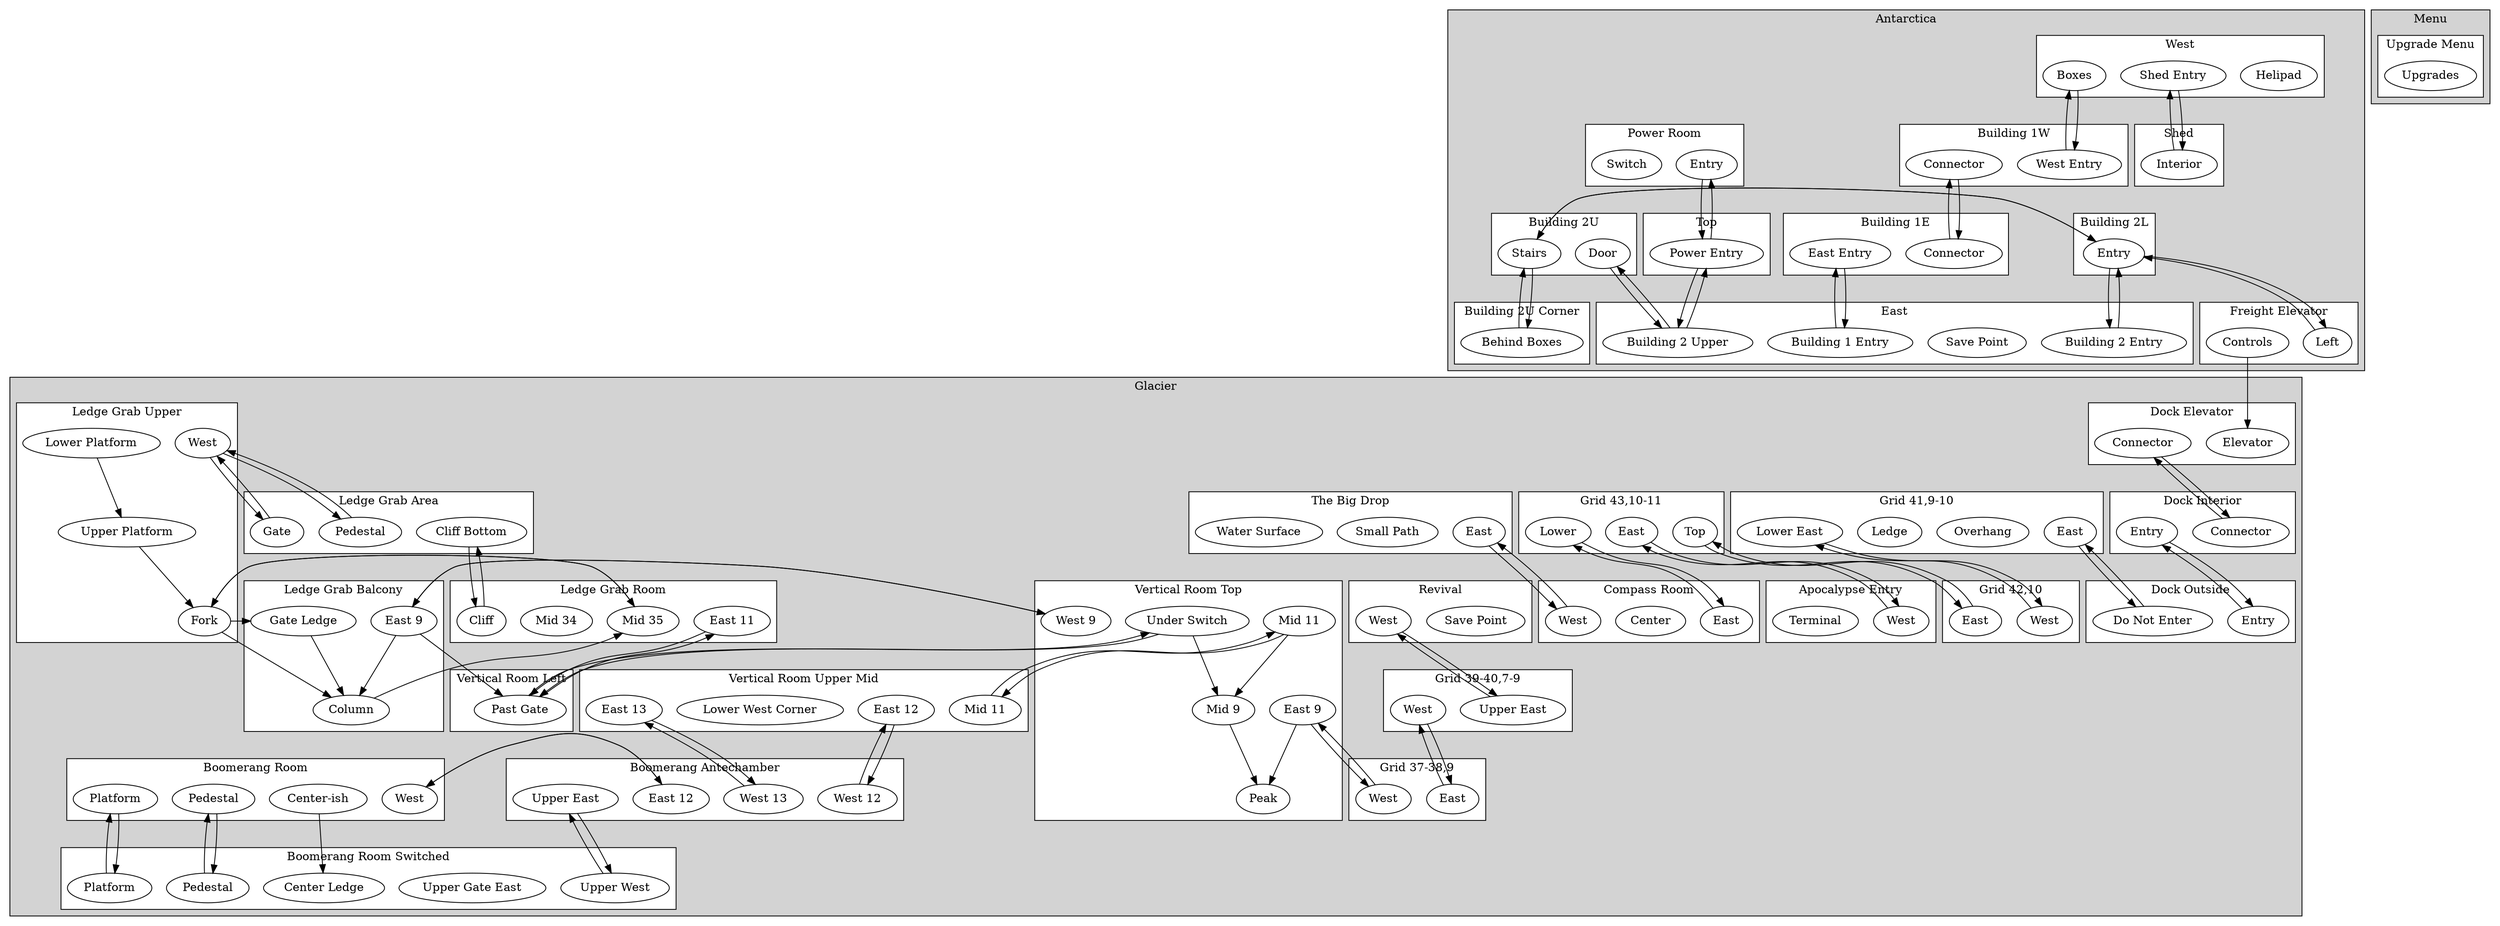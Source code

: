 digraph AxiomVerge2 {
    ranksep=1.0;
    subgraph cluster_Antarctica {
        subgraph cluster_Antarctica__West {
            Antarctica__West__Helipad [label = "Helipad"];
            Antarctica__West__Shed_Entry [label = "Shed Entry"];
            Antarctica__West__Boxes [label = "Boxes"];
            label = "West";
            bgcolor = "white";
        }
        subgraph cluster_Antarctica__Shed {
            Antarctica__Shed__Interior [label = "Interior"];
            label = "Shed";
            bgcolor = "white";
        }
        subgraph cluster_Antarctica__Building_1W {
            Antarctica__Building_1W__West_Entry [label = "West Entry"];
            Antarctica__Building_1W__Connector [label = "Connector"];
            label = "Building 1W";
            bgcolor = "white";
        }
        subgraph cluster_Antarctica__Building_1E {
            Antarctica__Building_1E__Connector [label = "Connector"];
            Antarctica__Building_1E__East_Entry [label = "East Entry"];
            label = "Building 1E";
            bgcolor = "white";
        }
        subgraph cluster_Antarctica__East {
            Antarctica__East__Building_1_Entry [label = "Building 1 Entry"];
            Antarctica__East__Save_Point [label = "Save Point"];
            Antarctica__East__Building_2_Entry [label = "Building 2 Entry"];
            Antarctica__East__Building_2_Upper [label = "Building 2 Upper"];
            label = "East";
            bgcolor = "white";
        }
        subgraph cluster_Antarctica__Building_2L {
            Antarctica__Building_2L__Entry [label = "Entry"];
            label = "Building 2L";
            bgcolor = "white";
        }
        subgraph cluster_Antarctica__Building_2U {
            Antarctica__Building_2U__Stairs [label = "Stairs"];
            Antarctica__Building_2U__Door [label = "Door"];
            label = "Building 2U";
            bgcolor = "white";
        }
        subgraph cluster_Antarctica__Building_2U_Corner {
            Antarctica__Building_2U_Corner__Behind_Boxes [label = "Behind Boxes"];
            label = "Building 2U Corner";
            bgcolor = "white";
        }
        subgraph cluster_Antarctica__Top {
            Antarctica__Top__Power_Entry [label = "Power Entry"];
            label = "Top";
            bgcolor = "white";
        }
        subgraph cluster_Antarctica__Power_Room {
            Antarctica__Power_Room__Entry [label = "Entry"];
            Antarctica__Power_Room__Switch [label = "Switch"];
            label = "Power Room";
            bgcolor = "white";
        }
        subgraph cluster_Antarctica__Freight_Elevator {
            Antarctica__Freight_Elevator__Left [label = "Left"];
            Antarctica__Freight_Elevator__Controls [label = "Controls"];
            label = "Freight Elevator";
            bgcolor = "white";
        }
        label = "Antarctica";
        bgcolor = "lightgrey";
    }
    subgraph cluster_Glacier {
        subgraph cluster_Glacier__Dock_Elevator {
            Glacier__Dock_Elevator__Elevator [label = "Elevator"];
            Glacier__Dock_Elevator__Connector [label = "Connector"];
            label = "Dock Elevator";
            bgcolor = "white";
        }
        subgraph cluster_Glacier__Dock_Interior {
            Glacier__Dock_Interior__Connector [label = "Connector"];
            Glacier__Dock_Interior__Entry [label = "Entry"];
            label = "Dock Interior";
            bgcolor = "white";
        }
        subgraph cluster_Glacier__Dock_Outside {
            Glacier__Dock_Outside__Entry [label = "Entry"];
            Glacier__Dock_Outside__Do_Not_Enter [label = "Do Not Enter"];
            label = "Dock Outside";
            bgcolor = "white";
        }
        subgraph cluster_Glacier__Grid_41_9_10 {
            Glacier__Grid_41_9_10__East [label = "East"];
            Glacier__Grid_41_9_10__Overhang [label = "Overhang"];
            Glacier__Grid_41_9_10__Ledge [label = "Ledge"];
            Glacier__Grid_41_9_10__Lower_East [label = "Lower East"];
            label = "Grid 41,9-10";
            bgcolor = "white";
        }
        subgraph cluster_Glacier__Grid_42_10 {
            Glacier__Grid_42_10__West [label = "West"];
            Glacier__Grid_42_10__East [label = "East"];
            label = "Grid 42,10";
            bgcolor = "white";
        }
        subgraph cluster_Glacier__Grid_43_10_11 {
            Glacier__Grid_43_10_11__Top [label = "Top"];
            Glacier__Grid_43_10_11__East [label = "East"];
            Glacier__Grid_43_10_11__Lower [label = "Lower"];
            label = "Grid 43,10-11";
            bgcolor = "white";
        }
        subgraph cluster_Glacier__Compass_Room {
            Glacier__Compass_Room__East [label = "East"];
            Glacier__Compass_Room__Center [label = "Center"];
            Glacier__Compass_Room__West [label = "West"];
            label = "Compass Room";
            bgcolor = "white";
        }
        subgraph cluster_Glacier__The_Big_Drop {
            Glacier__The_Big_Drop__East [label = "East"];
            Glacier__The_Big_Drop__Small_Path [label = "Small Path"];
            Glacier__The_Big_Drop__Water_Surface [label = "Water Surface"];
            label = "The Big Drop";
            bgcolor = "white";
        }
        subgraph cluster_Glacier__Revival {
            Glacier__Revival__Save_Point [label = "Save Point"];
            Glacier__Revival__West [label = "West"];
            label = "Revival";
            bgcolor = "white";
        }
        subgraph cluster_Glacier__Grid_39_40_7_9 {
            Glacier__Grid_39_40_7_9__Upper_East [label = "Upper East"];
            Glacier__Grid_39_40_7_9__West [label = "West"];
            label = "Grid 39-40,7-9";
            bgcolor = "white";
        }
        subgraph cluster_Glacier__Grid_37_38_9 {
            Glacier__Grid_37_38_9__East [label = "East"];
            Glacier__Grid_37_38_9__West [label = "West"];
            label = "Grid 37-38,9";
            bgcolor = "white";
        }
        subgraph cluster_Glacier__Vertical_Room_Top {
            Glacier__Vertical_Room_Top__East_9 [label = "East 9"];
            Glacier__Vertical_Room_Top__West_9 [label = "West 9"];
            Glacier__Vertical_Room_Top__Mid_9 [label = "Mid 9"];
            Glacier__Vertical_Room_Top__Mid_11 [label = "Mid 11"];
            Glacier__Vertical_Room_Top__Under_Switch [label = "Under Switch"];
            Glacier__Vertical_Room_Top__Peak [label = "Peak"];
            label = "Vertical Room Top";
            bgcolor = "white";
        }
        subgraph cluster_Glacier__Vertical_Room_Upper_Mid {
            Glacier__Vertical_Room_Upper_Mid__Mid_11 [label = "Mid 11"];
            Glacier__Vertical_Room_Upper_Mid__East_12 [label = "East 12"];
            Glacier__Vertical_Room_Upper_Mid__Lower_West_Corner [label = "Lower West Corner"];
            Glacier__Vertical_Room_Upper_Mid__East_13 [label = "East 13"];
            label = "Vertical Room Upper Mid";
            bgcolor = "white";
        }
        subgraph cluster_Glacier__Vertical_Room_Left {
            Glacier__Vertical_Room_Left__Past_Gate [label = "Past Gate"];
            label = "Vertical Room Left";
            bgcolor = "white";
        }
        subgraph cluster_Glacier__Boomerang_Antechamber {
            Glacier__Boomerang_Antechamber__West_13 [label = "West 13"];
            Glacier__Boomerang_Antechamber__East_12 [label = "East 12"];
            Glacier__Boomerang_Antechamber__Upper_East [label = "Upper East"];
            Glacier__Boomerang_Antechamber__West_12 [label = "West 12"];
            label = "Boomerang Antechamber";
            bgcolor = "white";
        }
        subgraph cluster_Glacier__Boomerang_Room {
            Glacier__Boomerang_Room__West [label = "West"];
            Glacier__Boomerang_Room__Platform [label = "Platform"];
            Glacier__Boomerang_Room__Center_ish [label = "Center-ish"];
            Glacier__Boomerang_Room__Pedestal [label = "Pedestal"];
            label = "Boomerang Room";
            bgcolor = "white";
        }
        subgraph cluster_Glacier__Boomerang_Room_Switched {
            Glacier__Boomerang_Room_Switched__Pedestal [label = "Pedestal"];
            Glacier__Boomerang_Room_Switched__Upper_Gate_East [label = "Upper Gate East"];
            Glacier__Boomerang_Room_Switched__Center_Ledge [label = "Center Ledge"];
            Glacier__Boomerang_Room_Switched__Platform [label = "Platform"];
            Glacier__Boomerang_Room_Switched__Upper_West [label = "Upper West"];
            label = "Boomerang Room Switched";
            bgcolor = "white";
        }
        subgraph cluster_Glacier__Ledge_Grab_Balcony {
            Glacier__Ledge_Grab_Balcony__East_9 [label = "East 9"];
            Glacier__Ledge_Grab_Balcony__Column [label = "Column"];
            Glacier__Ledge_Grab_Balcony__Gate_Ledge [label = "Gate Ledge"];
            label = "Ledge Grab Balcony";
            bgcolor = "white";
        }
        subgraph cluster_Glacier__Ledge_Grab_Room {
            Glacier__Ledge_Grab_Room__East_11 [label = "East 11"];
            Glacier__Ledge_Grab_Room__Mid_35 [label = "Mid 35"];
            Glacier__Ledge_Grab_Room__Mid_34 [label = "Mid 34"];
            Glacier__Ledge_Grab_Room__Cliff [label = "Cliff"];
            label = "Ledge Grab Room";
            bgcolor = "white";
        }
        subgraph cluster_Glacier__Ledge_Grab_Area {
            Glacier__Ledge_Grab_Area__Cliff_Bottom [label = "Cliff Bottom"];
            Glacier__Ledge_Grab_Area__Pedestal [label = "Pedestal"];
            Glacier__Ledge_Grab_Area__Gate [label = "Gate"];
            label = "Ledge Grab Area";
            bgcolor = "white";
        }
        subgraph cluster_Glacier__Ledge_Grab_Upper {
            Glacier__Ledge_Grab_Upper__West [label = "West"];
            Glacier__Ledge_Grab_Upper__Lower_Platform [label = "Lower Platform"];
            Glacier__Ledge_Grab_Upper__Upper_Platform [label = "Upper Platform"];
            Glacier__Ledge_Grab_Upper__Fork [label = "Fork"];
            label = "Ledge Grab Upper";
            bgcolor = "white";
        }
        subgraph cluster_Glacier__Apocalypse_Entry {
            Glacier__Apocalypse_Entry__West [label = "West"];
            Glacier__Apocalypse_Entry__Terminal [label = "Terminal"];
            label = "Apocalypse Entry";
            bgcolor = "white";
        }
        label = "Glacier";
        bgcolor = "lightgrey";
    }
    subgraph cluster_Menu {
        subgraph cluster_Menu__Upgrade_Menu {
            Menu__Upgrade_Menu__Upgrades [label = "Upgrades"];
            label = "Upgrade Menu";
            bgcolor = "white";
        }
        label = "Menu";
        bgcolor = "lightgrey";
    }
    Antarctica__West__Shed_Entry -> Antarctica__Shed__Interior;
    Antarctica__West__Boxes -> Antarctica__Building_1W__West_Entry;
    Antarctica__Shed__Interior -> Antarctica__West__Shed_Entry;
    Antarctica__Building_1W__West_Entry -> Antarctica__West__Boxes;
    Antarctica__Building_1W__Connector -> Antarctica__Building_1E__Connector;
    Antarctica__Building_1E__Connector -> Antarctica__Building_1W__Connector;
    Antarctica__Building_1E__East_Entry -> Antarctica__East__Building_1_Entry;
    Antarctica__East__Building_1_Entry -> Antarctica__Building_1E__East_Entry;
    Antarctica__East__Building_2_Entry -> Antarctica__Building_2L__Entry;
    Antarctica__East__Building_2_Upper -> Antarctica__Building_2U__Door;
    Antarctica__East__Building_2_Upper -> Antarctica__Top__Power_Entry;
    Antarctica__Building_2L__Entry -> Antarctica__East__Building_2_Entry;
    Antarctica__Building_2L__Entry -> Antarctica__Building_2U__Stairs;
    Antarctica__Building_2L__Entry -> Antarctica__Freight_Elevator__Left;
    Antarctica__Building_2U__Stairs -> Antarctica__Building_2U_Corner__Behind_Boxes;
    Antarctica__Building_2U__Stairs -> Antarctica__Building_2L__Entry;
    Antarctica__Building_2U__Door -> Antarctica__East__Building_2_Upper;
    Antarctica__Building_2U_Corner__Behind_Boxes -> Antarctica__Building_2U__Stairs;
    Antarctica__Top__Power_Entry -> Antarctica__Power_Room__Entry;
    Antarctica__Top__Power_Entry -> Antarctica__East__Building_2_Upper;
    Antarctica__Power_Room__Entry -> Antarctica__Top__Power_Entry;
    Antarctica__Freight_Elevator__Left -> Antarctica__Building_2L__Entry;
    Antarctica__Freight_Elevator__Controls -> Glacier__Dock_Elevator__Elevator;
    Glacier__Dock_Elevator__Connector -> Glacier__Dock_Interior__Connector;
    Glacier__Dock_Interior__Connector -> Glacier__Dock_Elevator__Connector;
    Glacier__Dock_Interior__Entry -> Glacier__Dock_Outside__Entry;
    Glacier__Dock_Outside__Entry -> Glacier__Dock_Interior__Entry;
    Glacier__Dock_Outside__Do_Not_Enter -> Glacier__Grid_41_9_10__East;
    Glacier__Grid_41_9_10__East -> Glacier__Dock_Outside__Do_Not_Enter;
    Glacier__Grid_41_9_10__Lower_East -> Glacier__Grid_42_10__West;
    Glacier__Grid_42_10__West -> Glacier__Grid_41_9_10__Lower_East;
    Glacier__Grid_42_10__East -> Glacier__Grid_43_10_11__Top;
    Glacier__Grid_43_10_11__Top -> Glacier__Grid_42_10__East;
    Glacier__Grid_43_10_11__East -> Glacier__Apocalypse_Entry__West;
    Glacier__Grid_43_10_11__Lower -> Glacier__Compass_Room__East;
    Glacier__Compass_Room__East -> Glacier__Grid_43_10_11__Lower;
    Glacier__Compass_Room__West -> Glacier__The_Big_Drop__East;
    Glacier__The_Big_Drop__East -> Glacier__Compass_Room__West;
    Glacier__Revival__West -> Glacier__Grid_39_40_7_9__Upper_East;
    Glacier__Grid_39_40_7_9__Upper_East -> Glacier__Revival__West;
    Glacier__Grid_39_40_7_9__West -> Glacier__Grid_37_38_9__East;
    Glacier__Grid_37_38_9__East -> Glacier__Grid_39_40_7_9__West;
    Glacier__Grid_37_38_9__West -> Glacier__Vertical_Room_Top__East_9;
    Glacier__Vertical_Room_Top__East_9 -> Glacier__Grid_37_38_9__West;
    Glacier__Vertical_Room_Top__East_9 -> Glacier__Vertical_Room_Top__Peak;
    Glacier__Vertical_Room_Top__West_9 -> Glacier__Ledge_Grab_Balcony__East_9;
    Glacier__Vertical_Room_Top__Mid_9 -> Glacier__Vertical_Room_Top__Peak;
    Glacier__Vertical_Room_Top__Mid_11 -> Glacier__Vertical_Room_Top__Mid_9;
    Glacier__Vertical_Room_Top__Mid_11 -> Glacier__Vertical_Room_Upper_Mid__Mid_11;
    Glacier__Vertical_Room_Top__Under_Switch -> Glacier__Vertical_Room_Top__Mid_9;
    Glacier__Vertical_Room_Top__Under_Switch -> Glacier__Vertical_Room_Left__Past_Gate;
    Glacier__Vertical_Room_Upper_Mid__Mid_11 -> Glacier__Vertical_Room_Top__Mid_11;
    Glacier__Vertical_Room_Upper_Mid__East_12 -> Glacier__Boomerang_Antechamber__West_12;
    Glacier__Vertical_Room_Upper_Mid__East_13 -> Glacier__Boomerang_Antechamber__West_13;
    Glacier__Vertical_Room_Left__Past_Gate -> Glacier__Vertical_Room_Top__Under_Switch;
    Glacier__Vertical_Room_Left__Past_Gate -> Glacier__Ledge_Grab_Room__East_11;
    Glacier__Boomerang_Antechamber__West_13 -> Glacier__Vertical_Room_Upper_Mid__East_13;
    Glacier__Boomerang_Antechamber__East_12 -> Glacier__Boomerang_Room__West;
    Glacier__Boomerang_Antechamber__Upper_East -> Glacier__Boomerang_Room_Switched__Upper_West;
    Glacier__Boomerang_Antechamber__West_12 -> Glacier__Vertical_Room_Upper_Mid__East_12;
    Glacier__Boomerang_Room__West -> Glacier__Boomerang_Antechamber__East_12;
    Glacier__Boomerang_Room__Platform -> Glacier__Boomerang_Room_Switched__Platform;
    Glacier__Boomerang_Room__Center_ish -> Glacier__Boomerang_Room_Switched__Center_Ledge;
    Glacier__Boomerang_Room__Pedestal -> Glacier__Boomerang_Room_Switched__Pedestal;
    Glacier__Boomerang_Room_Switched__Pedestal -> Glacier__Boomerang_Room__Pedestal;
    Glacier__Boomerang_Room_Switched__Platform -> Glacier__Boomerang_Room__Platform;
    Glacier__Boomerang_Room_Switched__Upper_West -> Glacier__Boomerang_Antechamber__Upper_East;
    Glacier__Ledge_Grab_Balcony__East_9 -> Glacier__Vertical_Room_Top__West_9;
    Glacier__Ledge_Grab_Balcony__East_9 -> Glacier__Ledge_Grab_Balcony__Column;
    Glacier__Ledge_Grab_Balcony__East_9 -> Glacier__Vertical_Room_Left__Past_Gate;
    Glacier__Ledge_Grab_Balcony__Column -> Glacier__Ledge_Grab_Room__Mid_35;
    Glacier__Ledge_Grab_Balcony__Gate_Ledge -> Glacier__Ledge_Grab_Balcony__Column;
    Glacier__Ledge_Grab_Room__East_11 -> Glacier__Vertical_Room_Left__Past_Gate;
    Glacier__Ledge_Grab_Room__Mid_35 -> Glacier__Ledge_Grab_Upper__Fork;
    Glacier__Ledge_Grab_Room__Cliff -> Glacier__Ledge_Grab_Area__Cliff_Bottom;
    Glacier__Ledge_Grab_Area__Cliff_Bottom -> Glacier__Ledge_Grab_Room__Cliff;
    Glacier__Ledge_Grab_Area__Pedestal -> Glacier__Ledge_Grab_Upper__West;
    Glacier__Ledge_Grab_Area__Gate -> Glacier__Ledge_Grab_Upper__West;
    Glacier__Ledge_Grab_Upper__West -> Glacier__Ledge_Grab_Area__Gate;
    Glacier__Ledge_Grab_Upper__West -> Glacier__Ledge_Grab_Area__Pedestal;
    Glacier__Ledge_Grab_Upper__Lower_Platform -> Glacier__Ledge_Grab_Upper__Upper_Platform;
    Glacier__Ledge_Grab_Upper__Upper_Platform -> Glacier__Ledge_Grab_Upper__Fork;
    Glacier__Ledge_Grab_Upper__Fork -> Glacier__Ledge_Grab_Balcony__Column;
    Glacier__Ledge_Grab_Upper__Fork -> Glacier__Ledge_Grab_Balcony__Gate_Ledge;
    Glacier__Ledge_Grab_Upper__Fork -> Glacier__Ledge_Grab_Room__Mid_35;
    Glacier__Apocalypse_Entry__West -> Glacier__Grid_43_10_11__East;
}